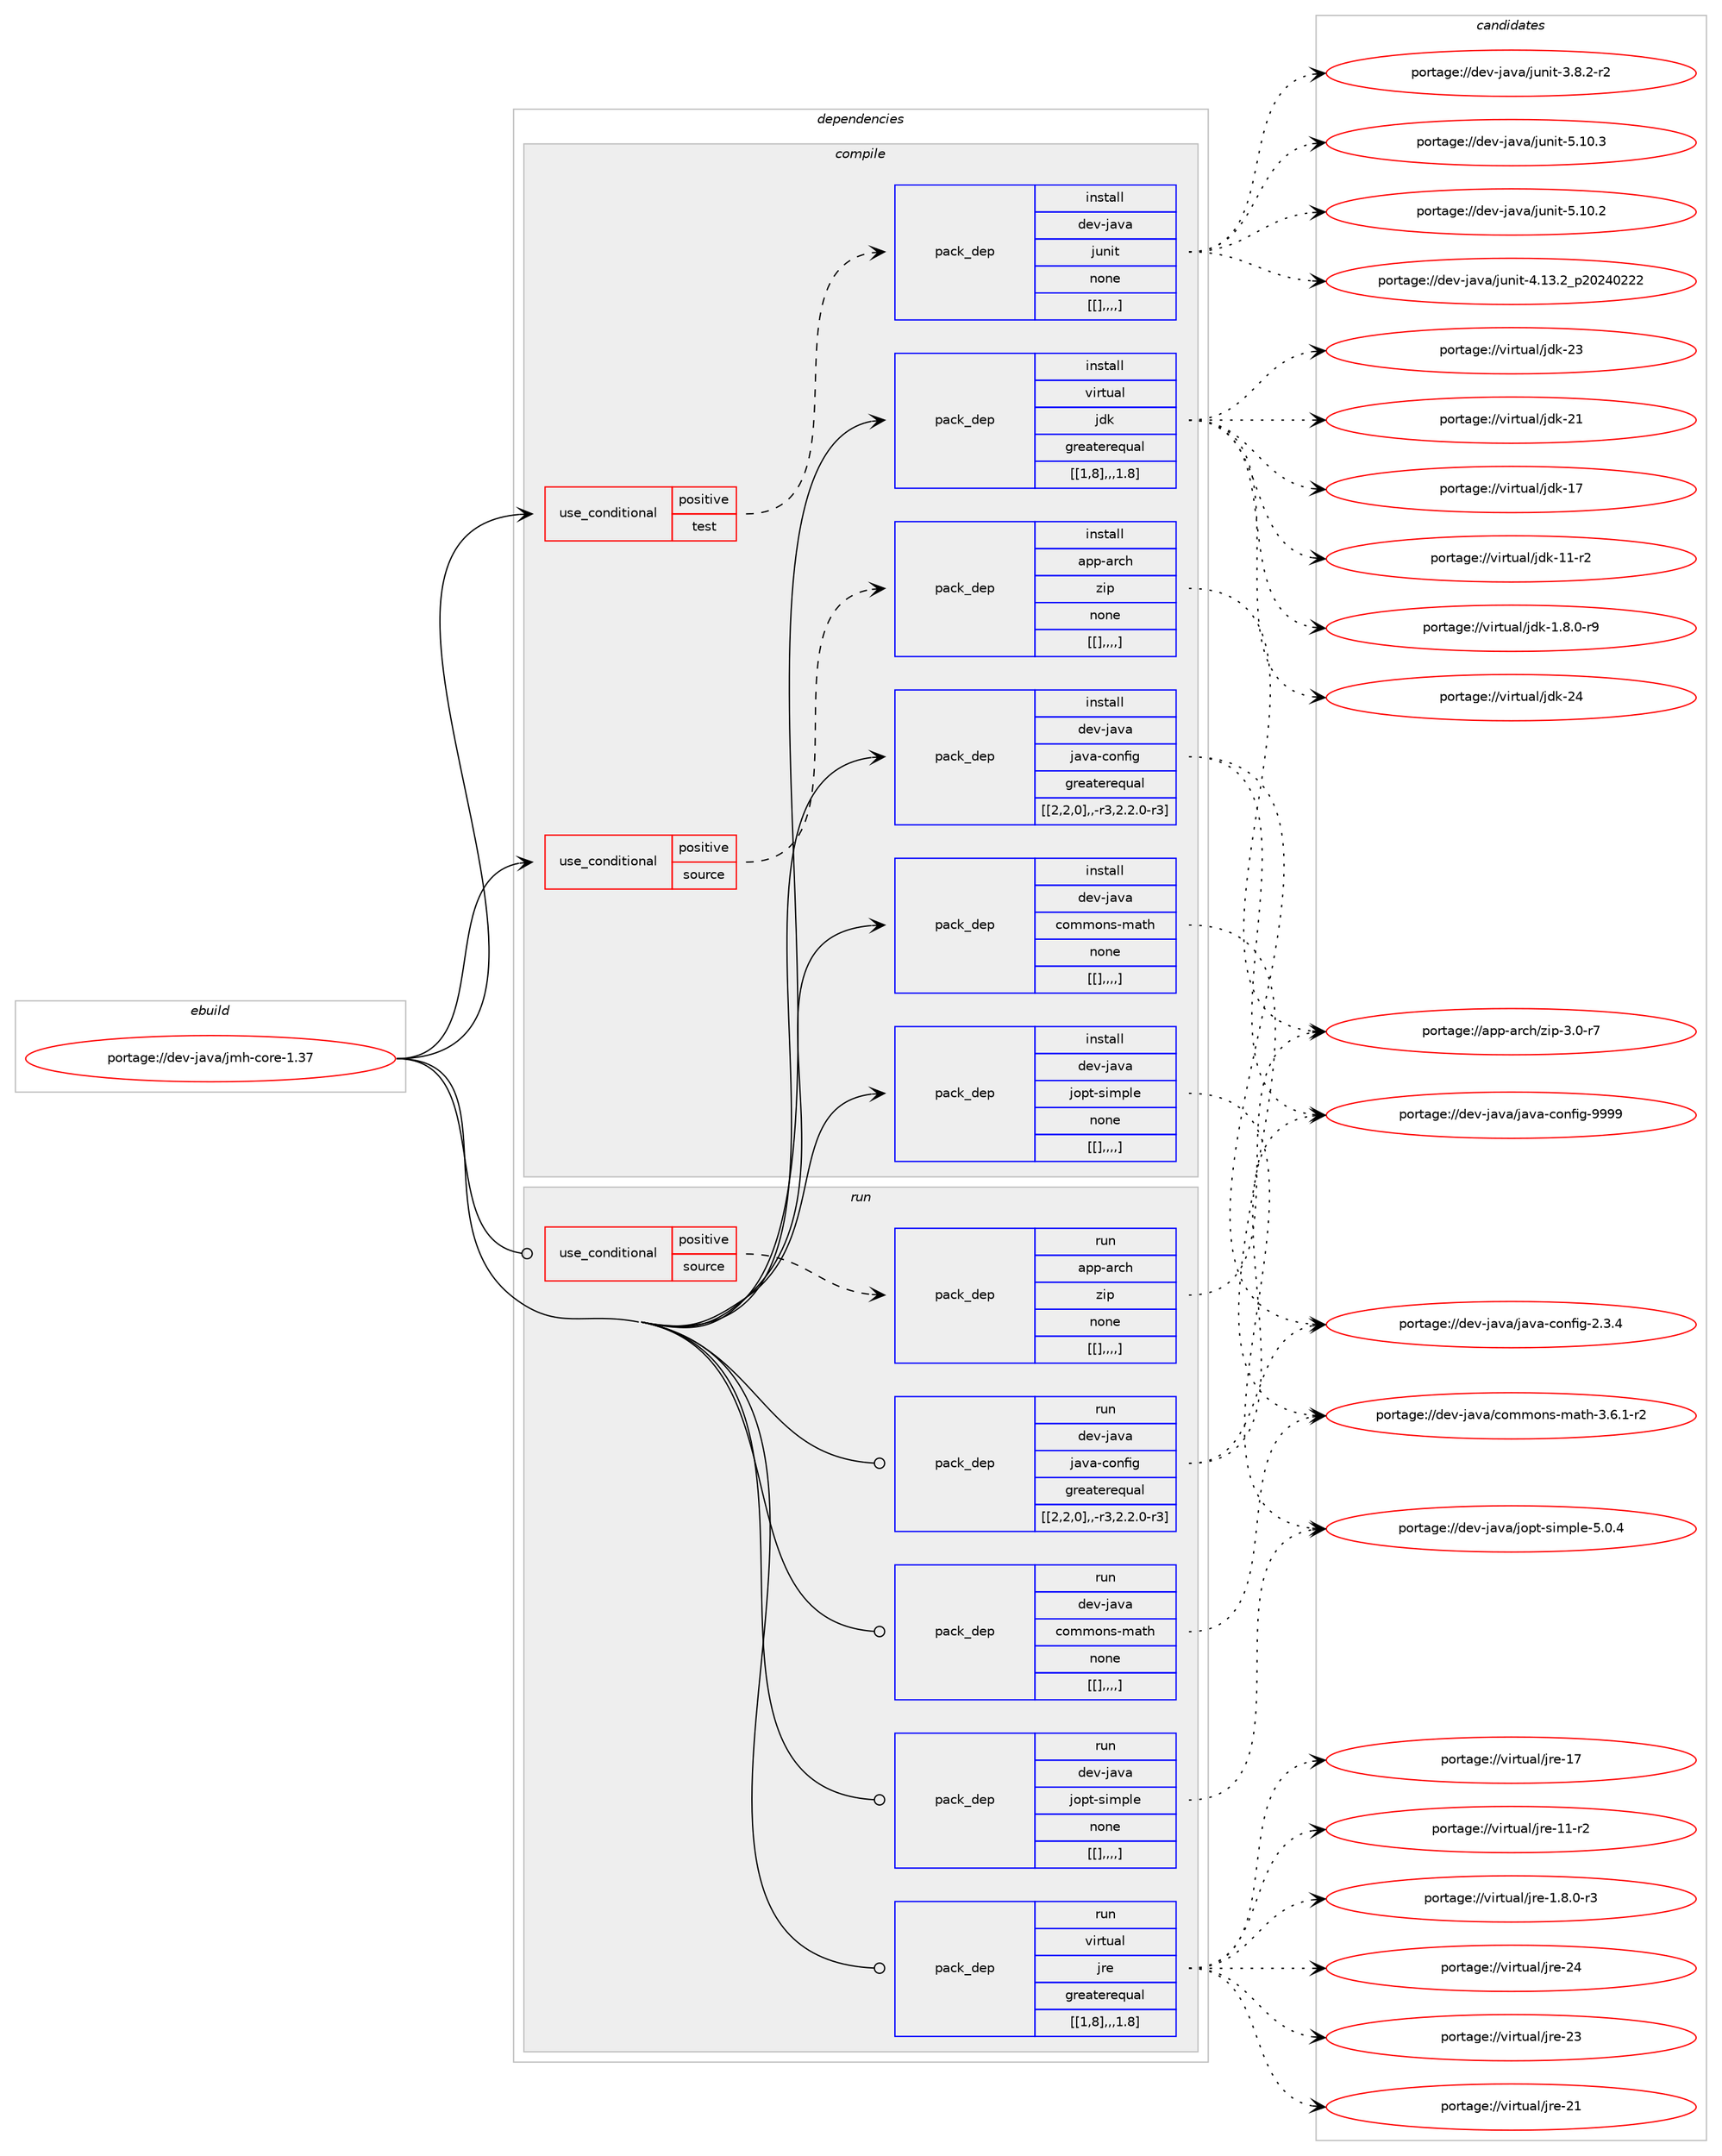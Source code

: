 digraph prolog {

# *************
# Graph options
# *************

newrank=true;
concentrate=true;
compound=true;
graph [rankdir=LR,fontname=Helvetica,fontsize=10,ranksep=1.5];#, ranksep=2.5, nodesep=0.2];
edge  [arrowhead=vee];
node  [fontname=Helvetica,fontsize=10];

# **********
# The ebuild
# **********

subgraph cluster_leftcol {
color=gray;
label=<<i>ebuild</i>>;
id [label="portage://dev-java/jmh-core-1.37", color=red, width=4, href="../dev-java/jmh-core-1.37.svg"];
}

# ****************
# The dependencies
# ****************

subgraph cluster_midcol {
color=gray;
label=<<i>dependencies</i>>;
subgraph cluster_compile {
fillcolor="#eeeeee";
style=filled;
label=<<i>compile</i>>;
subgraph cond22686 {
dependency95674 [label=<<TABLE BORDER="0" CELLBORDER="1" CELLSPACING="0" CELLPADDING="4"><TR><TD ROWSPAN="3" CELLPADDING="10">use_conditional</TD></TR><TR><TD>positive</TD></TR><TR><TD>source</TD></TR></TABLE>>, shape=none, color=red];
subgraph pack71940 {
dependency95675 [label=<<TABLE BORDER="0" CELLBORDER="1" CELLSPACING="0" CELLPADDING="4" WIDTH="220"><TR><TD ROWSPAN="6" CELLPADDING="30">pack_dep</TD></TR><TR><TD WIDTH="110">install</TD></TR><TR><TD>app-arch</TD></TR><TR><TD>zip</TD></TR><TR><TD>none</TD></TR><TR><TD>[[],,,,]</TD></TR></TABLE>>, shape=none, color=blue];
}
dependency95674:e -> dependency95675:w [weight=20,style="dashed",arrowhead="vee"];
}
id:e -> dependency95674:w [weight=20,style="solid",arrowhead="vee"];
subgraph cond22687 {
dependency95676 [label=<<TABLE BORDER="0" CELLBORDER="1" CELLSPACING="0" CELLPADDING="4"><TR><TD ROWSPAN="3" CELLPADDING="10">use_conditional</TD></TR><TR><TD>positive</TD></TR><TR><TD>test</TD></TR></TABLE>>, shape=none, color=red];
subgraph pack71941 {
dependency95677 [label=<<TABLE BORDER="0" CELLBORDER="1" CELLSPACING="0" CELLPADDING="4" WIDTH="220"><TR><TD ROWSPAN="6" CELLPADDING="30">pack_dep</TD></TR><TR><TD WIDTH="110">install</TD></TR><TR><TD>dev-java</TD></TR><TR><TD>junit</TD></TR><TR><TD>none</TD></TR><TR><TD>[[],,,,]</TD></TR></TABLE>>, shape=none, color=blue];
}
dependency95676:e -> dependency95677:w [weight=20,style="dashed",arrowhead="vee"];
}
id:e -> dependency95676:w [weight=20,style="solid",arrowhead="vee"];
subgraph pack71942 {
dependency95678 [label=<<TABLE BORDER="0" CELLBORDER="1" CELLSPACING="0" CELLPADDING="4" WIDTH="220"><TR><TD ROWSPAN="6" CELLPADDING="30">pack_dep</TD></TR><TR><TD WIDTH="110">install</TD></TR><TR><TD>dev-java</TD></TR><TR><TD>commons-math</TD></TR><TR><TD>none</TD></TR><TR><TD>[[],,,,]</TD></TR></TABLE>>, shape=none, color=blue];
}
id:e -> dependency95678:w [weight=20,style="solid",arrowhead="vee"];
subgraph pack71943 {
dependency95679 [label=<<TABLE BORDER="0" CELLBORDER="1" CELLSPACING="0" CELLPADDING="4" WIDTH="220"><TR><TD ROWSPAN="6" CELLPADDING="30">pack_dep</TD></TR><TR><TD WIDTH="110">install</TD></TR><TR><TD>dev-java</TD></TR><TR><TD>java-config</TD></TR><TR><TD>greaterequal</TD></TR><TR><TD>[[2,2,0],,-r3,2.2.0-r3]</TD></TR></TABLE>>, shape=none, color=blue];
}
id:e -> dependency95679:w [weight=20,style="solid",arrowhead="vee"];
subgraph pack71944 {
dependency95680 [label=<<TABLE BORDER="0" CELLBORDER="1" CELLSPACING="0" CELLPADDING="4" WIDTH="220"><TR><TD ROWSPAN="6" CELLPADDING="30">pack_dep</TD></TR><TR><TD WIDTH="110">install</TD></TR><TR><TD>dev-java</TD></TR><TR><TD>jopt-simple</TD></TR><TR><TD>none</TD></TR><TR><TD>[[],,,,]</TD></TR></TABLE>>, shape=none, color=blue];
}
id:e -> dependency95680:w [weight=20,style="solid",arrowhead="vee"];
subgraph pack71945 {
dependency95681 [label=<<TABLE BORDER="0" CELLBORDER="1" CELLSPACING="0" CELLPADDING="4" WIDTH="220"><TR><TD ROWSPAN="6" CELLPADDING="30">pack_dep</TD></TR><TR><TD WIDTH="110">install</TD></TR><TR><TD>virtual</TD></TR><TR><TD>jdk</TD></TR><TR><TD>greaterequal</TD></TR><TR><TD>[[1,8],,,1.8]</TD></TR></TABLE>>, shape=none, color=blue];
}
id:e -> dependency95681:w [weight=20,style="solid",arrowhead="vee"];
}
subgraph cluster_compileandrun {
fillcolor="#eeeeee";
style=filled;
label=<<i>compile and run</i>>;
}
subgraph cluster_run {
fillcolor="#eeeeee";
style=filled;
label=<<i>run</i>>;
subgraph cond22688 {
dependency95682 [label=<<TABLE BORDER="0" CELLBORDER="1" CELLSPACING="0" CELLPADDING="4"><TR><TD ROWSPAN="3" CELLPADDING="10">use_conditional</TD></TR><TR><TD>positive</TD></TR><TR><TD>source</TD></TR></TABLE>>, shape=none, color=red];
subgraph pack71946 {
dependency95683 [label=<<TABLE BORDER="0" CELLBORDER="1" CELLSPACING="0" CELLPADDING="4" WIDTH="220"><TR><TD ROWSPAN="6" CELLPADDING="30">pack_dep</TD></TR><TR><TD WIDTH="110">run</TD></TR><TR><TD>app-arch</TD></TR><TR><TD>zip</TD></TR><TR><TD>none</TD></TR><TR><TD>[[],,,,]</TD></TR></TABLE>>, shape=none, color=blue];
}
dependency95682:e -> dependency95683:w [weight=20,style="dashed",arrowhead="vee"];
}
id:e -> dependency95682:w [weight=20,style="solid",arrowhead="odot"];
subgraph pack71947 {
dependency95684 [label=<<TABLE BORDER="0" CELLBORDER="1" CELLSPACING="0" CELLPADDING="4" WIDTH="220"><TR><TD ROWSPAN="6" CELLPADDING="30">pack_dep</TD></TR><TR><TD WIDTH="110">run</TD></TR><TR><TD>dev-java</TD></TR><TR><TD>commons-math</TD></TR><TR><TD>none</TD></TR><TR><TD>[[],,,,]</TD></TR></TABLE>>, shape=none, color=blue];
}
id:e -> dependency95684:w [weight=20,style="solid",arrowhead="odot"];
subgraph pack71948 {
dependency95685 [label=<<TABLE BORDER="0" CELLBORDER="1" CELLSPACING="0" CELLPADDING="4" WIDTH="220"><TR><TD ROWSPAN="6" CELLPADDING="30">pack_dep</TD></TR><TR><TD WIDTH="110">run</TD></TR><TR><TD>dev-java</TD></TR><TR><TD>java-config</TD></TR><TR><TD>greaterequal</TD></TR><TR><TD>[[2,2,0],,-r3,2.2.0-r3]</TD></TR></TABLE>>, shape=none, color=blue];
}
id:e -> dependency95685:w [weight=20,style="solid",arrowhead="odot"];
subgraph pack71949 {
dependency95686 [label=<<TABLE BORDER="0" CELLBORDER="1" CELLSPACING="0" CELLPADDING="4" WIDTH="220"><TR><TD ROWSPAN="6" CELLPADDING="30">pack_dep</TD></TR><TR><TD WIDTH="110">run</TD></TR><TR><TD>dev-java</TD></TR><TR><TD>jopt-simple</TD></TR><TR><TD>none</TD></TR><TR><TD>[[],,,,]</TD></TR></TABLE>>, shape=none, color=blue];
}
id:e -> dependency95686:w [weight=20,style="solid",arrowhead="odot"];
subgraph pack71950 {
dependency95687 [label=<<TABLE BORDER="0" CELLBORDER="1" CELLSPACING="0" CELLPADDING="4" WIDTH="220"><TR><TD ROWSPAN="6" CELLPADDING="30">pack_dep</TD></TR><TR><TD WIDTH="110">run</TD></TR><TR><TD>virtual</TD></TR><TR><TD>jre</TD></TR><TR><TD>greaterequal</TD></TR><TR><TD>[[1,8],,,1.8]</TD></TR></TABLE>>, shape=none, color=blue];
}
id:e -> dependency95687:w [weight=20,style="solid",arrowhead="odot"];
}
}

# **************
# The candidates
# **************

subgraph cluster_choices {
rank=same;
color=gray;
label=<<i>candidates</i>>;

subgraph choice71940 {
color=black;
nodesep=1;
choice9711211245971149910447122105112455146484511455 [label="portage://app-arch/zip-3.0-r7", color=red, width=4,href="../app-arch/zip-3.0-r7.svg"];
dependency95675:e -> choice9711211245971149910447122105112455146484511455:w [style=dotted,weight="100"];
}
subgraph choice71941 {
color=black;
nodesep=1;
choice1001011184510697118974710611711010511645534649484651 [label="portage://dev-java/junit-5.10.3", color=red, width=4,href="../dev-java/junit-5.10.3.svg"];
choice1001011184510697118974710611711010511645534649484650 [label="portage://dev-java/junit-5.10.2", color=red, width=4,href="../dev-java/junit-5.10.2.svg"];
choice1001011184510697118974710611711010511645524649514650951125048505248505050 [label="portage://dev-java/junit-4.13.2_p20240222", color=red, width=4,href="../dev-java/junit-4.13.2_p20240222.svg"];
choice100101118451069711897471061171101051164551465646504511450 [label="portage://dev-java/junit-3.8.2-r2", color=red, width=4,href="../dev-java/junit-3.8.2-r2.svg"];
dependency95677:e -> choice1001011184510697118974710611711010511645534649484651:w [style=dotted,weight="100"];
dependency95677:e -> choice1001011184510697118974710611711010511645534649484650:w [style=dotted,weight="100"];
dependency95677:e -> choice1001011184510697118974710611711010511645524649514650951125048505248505050:w [style=dotted,weight="100"];
dependency95677:e -> choice100101118451069711897471061171101051164551465646504511450:w [style=dotted,weight="100"];
}
subgraph choice71942 {
color=black;
nodesep=1;
choice100101118451069711897479911110910911111011545109971161044551465446494511450 [label="portage://dev-java/commons-math-3.6.1-r2", color=red, width=4,href="../dev-java/commons-math-3.6.1-r2.svg"];
dependency95678:e -> choice100101118451069711897479911110910911111011545109971161044551465446494511450:w [style=dotted,weight="100"];
}
subgraph choice71943 {
color=black;
nodesep=1;
choice10010111845106971189747106971189745991111101021051034557575757 [label="portage://dev-java/java-config-9999", color=red, width=4,href="../dev-java/java-config-9999.svg"];
choice1001011184510697118974710697118974599111110102105103455046514652 [label="portage://dev-java/java-config-2.3.4", color=red, width=4,href="../dev-java/java-config-2.3.4.svg"];
dependency95679:e -> choice10010111845106971189747106971189745991111101021051034557575757:w [style=dotted,weight="100"];
dependency95679:e -> choice1001011184510697118974710697118974599111110102105103455046514652:w [style=dotted,weight="100"];
}
subgraph choice71944 {
color=black;
nodesep=1;
choice1001011184510697118974710611111211645115105109112108101455346484652 [label="portage://dev-java/jopt-simple-5.0.4", color=red, width=4,href="../dev-java/jopt-simple-5.0.4.svg"];
dependency95680:e -> choice1001011184510697118974710611111211645115105109112108101455346484652:w [style=dotted,weight="100"];
}
subgraph choice71945 {
color=black;
nodesep=1;
choice1181051141161179710847106100107455052 [label="portage://virtual/jdk-24", color=red, width=4,href="../virtual/jdk-24.svg"];
choice1181051141161179710847106100107455051 [label="portage://virtual/jdk-23", color=red, width=4,href="../virtual/jdk-23.svg"];
choice1181051141161179710847106100107455049 [label="portage://virtual/jdk-21", color=red, width=4,href="../virtual/jdk-21.svg"];
choice1181051141161179710847106100107454955 [label="portage://virtual/jdk-17", color=red, width=4,href="../virtual/jdk-17.svg"];
choice11810511411611797108471061001074549494511450 [label="portage://virtual/jdk-11-r2", color=red, width=4,href="../virtual/jdk-11-r2.svg"];
choice11810511411611797108471061001074549465646484511457 [label="portage://virtual/jdk-1.8.0-r9", color=red, width=4,href="../virtual/jdk-1.8.0-r9.svg"];
dependency95681:e -> choice1181051141161179710847106100107455052:w [style=dotted,weight="100"];
dependency95681:e -> choice1181051141161179710847106100107455051:w [style=dotted,weight="100"];
dependency95681:e -> choice1181051141161179710847106100107455049:w [style=dotted,weight="100"];
dependency95681:e -> choice1181051141161179710847106100107454955:w [style=dotted,weight="100"];
dependency95681:e -> choice11810511411611797108471061001074549494511450:w [style=dotted,weight="100"];
dependency95681:e -> choice11810511411611797108471061001074549465646484511457:w [style=dotted,weight="100"];
}
subgraph choice71946 {
color=black;
nodesep=1;
choice9711211245971149910447122105112455146484511455 [label="portage://app-arch/zip-3.0-r7", color=red, width=4,href="../app-arch/zip-3.0-r7.svg"];
dependency95683:e -> choice9711211245971149910447122105112455146484511455:w [style=dotted,weight="100"];
}
subgraph choice71947 {
color=black;
nodesep=1;
choice100101118451069711897479911110910911111011545109971161044551465446494511450 [label="portage://dev-java/commons-math-3.6.1-r2", color=red, width=4,href="../dev-java/commons-math-3.6.1-r2.svg"];
dependency95684:e -> choice100101118451069711897479911110910911111011545109971161044551465446494511450:w [style=dotted,weight="100"];
}
subgraph choice71948 {
color=black;
nodesep=1;
choice10010111845106971189747106971189745991111101021051034557575757 [label="portage://dev-java/java-config-9999", color=red, width=4,href="../dev-java/java-config-9999.svg"];
choice1001011184510697118974710697118974599111110102105103455046514652 [label="portage://dev-java/java-config-2.3.4", color=red, width=4,href="../dev-java/java-config-2.3.4.svg"];
dependency95685:e -> choice10010111845106971189747106971189745991111101021051034557575757:w [style=dotted,weight="100"];
dependency95685:e -> choice1001011184510697118974710697118974599111110102105103455046514652:w [style=dotted,weight="100"];
}
subgraph choice71949 {
color=black;
nodesep=1;
choice1001011184510697118974710611111211645115105109112108101455346484652 [label="portage://dev-java/jopt-simple-5.0.4", color=red, width=4,href="../dev-java/jopt-simple-5.0.4.svg"];
dependency95686:e -> choice1001011184510697118974710611111211645115105109112108101455346484652:w [style=dotted,weight="100"];
}
subgraph choice71950 {
color=black;
nodesep=1;
choice1181051141161179710847106114101455052 [label="portage://virtual/jre-24", color=red, width=4,href="../virtual/jre-24.svg"];
choice1181051141161179710847106114101455051 [label="portage://virtual/jre-23", color=red, width=4,href="../virtual/jre-23.svg"];
choice1181051141161179710847106114101455049 [label="portage://virtual/jre-21", color=red, width=4,href="../virtual/jre-21.svg"];
choice1181051141161179710847106114101454955 [label="portage://virtual/jre-17", color=red, width=4,href="../virtual/jre-17.svg"];
choice11810511411611797108471061141014549494511450 [label="portage://virtual/jre-11-r2", color=red, width=4,href="../virtual/jre-11-r2.svg"];
choice11810511411611797108471061141014549465646484511451 [label="portage://virtual/jre-1.8.0-r3", color=red, width=4,href="../virtual/jre-1.8.0-r3.svg"];
dependency95687:e -> choice1181051141161179710847106114101455052:w [style=dotted,weight="100"];
dependency95687:e -> choice1181051141161179710847106114101455051:w [style=dotted,weight="100"];
dependency95687:e -> choice1181051141161179710847106114101455049:w [style=dotted,weight="100"];
dependency95687:e -> choice1181051141161179710847106114101454955:w [style=dotted,weight="100"];
dependency95687:e -> choice11810511411611797108471061141014549494511450:w [style=dotted,weight="100"];
dependency95687:e -> choice11810511411611797108471061141014549465646484511451:w [style=dotted,weight="100"];
}
}

}

